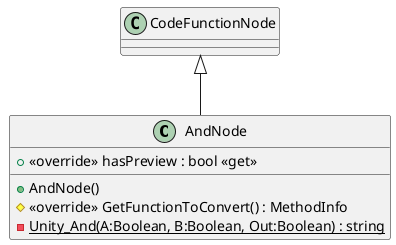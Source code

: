 @startuml
class AndNode {
    + AndNode()
    + <<override>> hasPreview : bool <<get>>
    # <<override>> GetFunctionToConvert() : MethodInfo
    {static} - Unity_And(A:Boolean, B:Boolean, Out:Boolean) : string
}
CodeFunctionNode <|-- AndNode
@enduml
